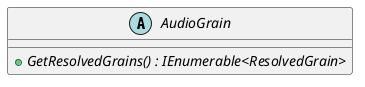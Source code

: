 @startuml
abstract class AudioGrain {
    + {abstract} GetResolvedGrains() : IEnumerable<ResolvedGrain>
}
@enduml
